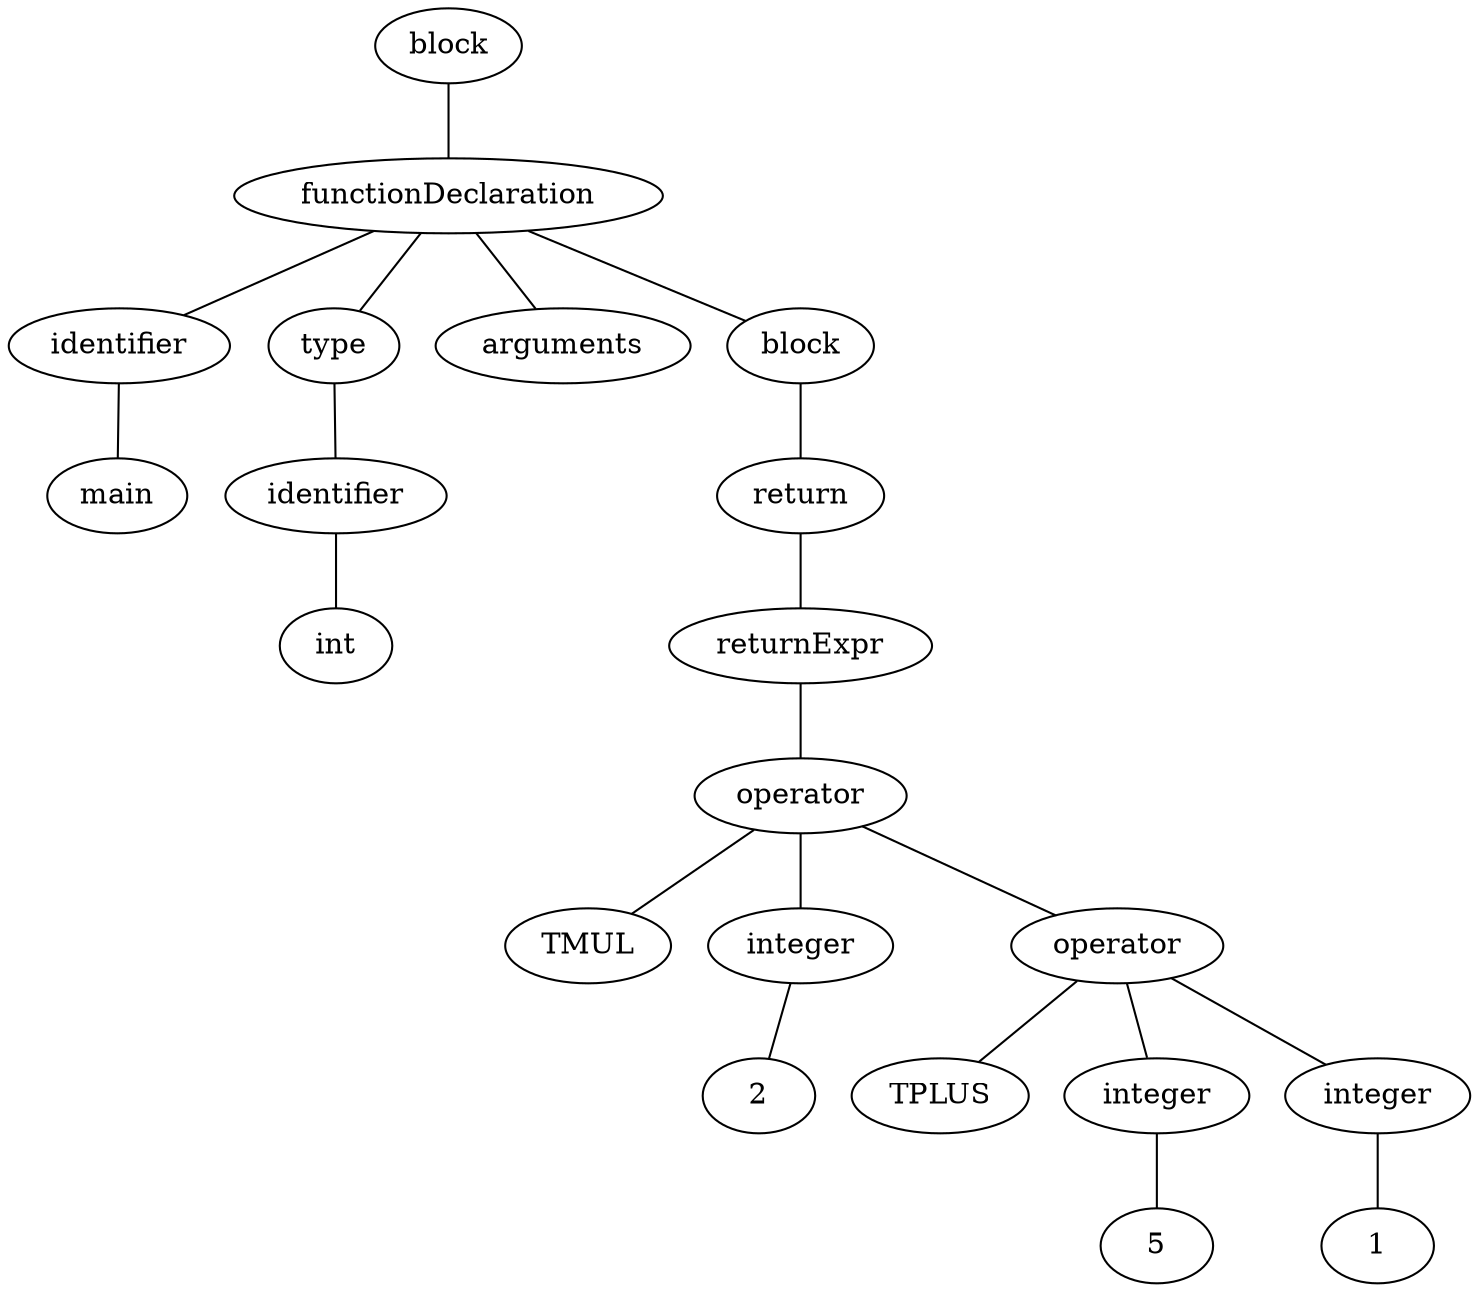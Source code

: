 graph {
	0 [label=block]
	1 [label=functionDeclaration]
	2 [label=identifier]
	3 [label=main]
	2 -- 3
	1 -- 2
	4 [label=type]
	1 -- 4
	5 [label=identifier]
	6 [label=int]
	5 -- 6
	4 -- 5
	7 [label=arguments]
	1 -- 7
	8 [label=block]
	9 [label=return]
	10 [label=returnExpr]
	9 -- 10
	11 [label=operator]
	12 [label=TMUL]
	11 -- 12
	13 [label=integer]
	14 [label=2]
	13 -- 14
	11 -- 13
	15 [label=operator]
	16 [label=TPLUS]
	15 -- 16
	17 [label=integer]
	18 [label=5]
	17 -- 18
	15 -- 17
	19 [label=integer]
	20 [label=1]
	19 -- 20
	15 -- 19
	11 -- 15
	10 -- 11
	8 -- 9
	1 -- 8
	0 -- 1
}
